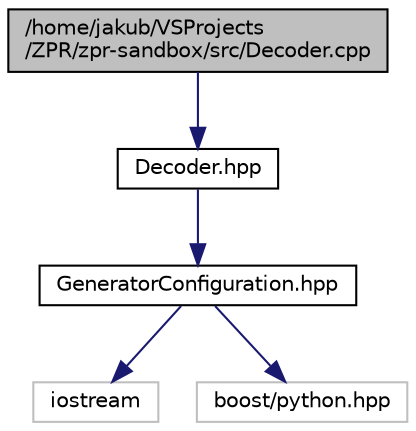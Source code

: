 digraph "/home/jakub/VSProjects/ZPR/zpr-sandbox/src/Decoder.cpp"
{
 // LATEX_PDF_SIZE
  edge [fontname="Helvetica",fontsize="10",labelfontname="Helvetica",labelfontsize="10"];
  node [fontname="Helvetica",fontsize="10",shape=record];
  Node1 [label="/home/jakub/VSProjects\l/ZPR/zpr-sandbox/src/Decoder.cpp",height=0.2,width=0.4,color="black", fillcolor="grey75", style="filled", fontcolor="black",tooltip=" "];
  Node1 -> Node2 [color="midnightblue",fontsize="10",style="solid",fontname="Helvetica"];
  Node2 [label="Decoder.hpp",height=0.2,width=0.4,color="black", fillcolor="white", style="filled",URL="$_decoder_8hpp.html",tooltip=" "];
  Node2 -> Node3 [color="midnightblue",fontsize="10",style="solid",fontname="Helvetica"];
  Node3 [label="GeneratorConfiguration.hpp",height=0.2,width=0.4,color="black", fillcolor="white", style="filled",URL="$_generator_configuration_8hpp.html",tooltip=" "];
  Node3 -> Node4 [color="midnightblue",fontsize="10",style="solid",fontname="Helvetica"];
  Node4 [label="iostream",height=0.2,width=0.4,color="grey75", fillcolor="white", style="filled",tooltip=" "];
  Node3 -> Node5 [color="midnightblue",fontsize="10",style="solid",fontname="Helvetica"];
  Node5 [label="boost/python.hpp",height=0.2,width=0.4,color="grey75", fillcolor="white", style="filled",tooltip=" "];
}
